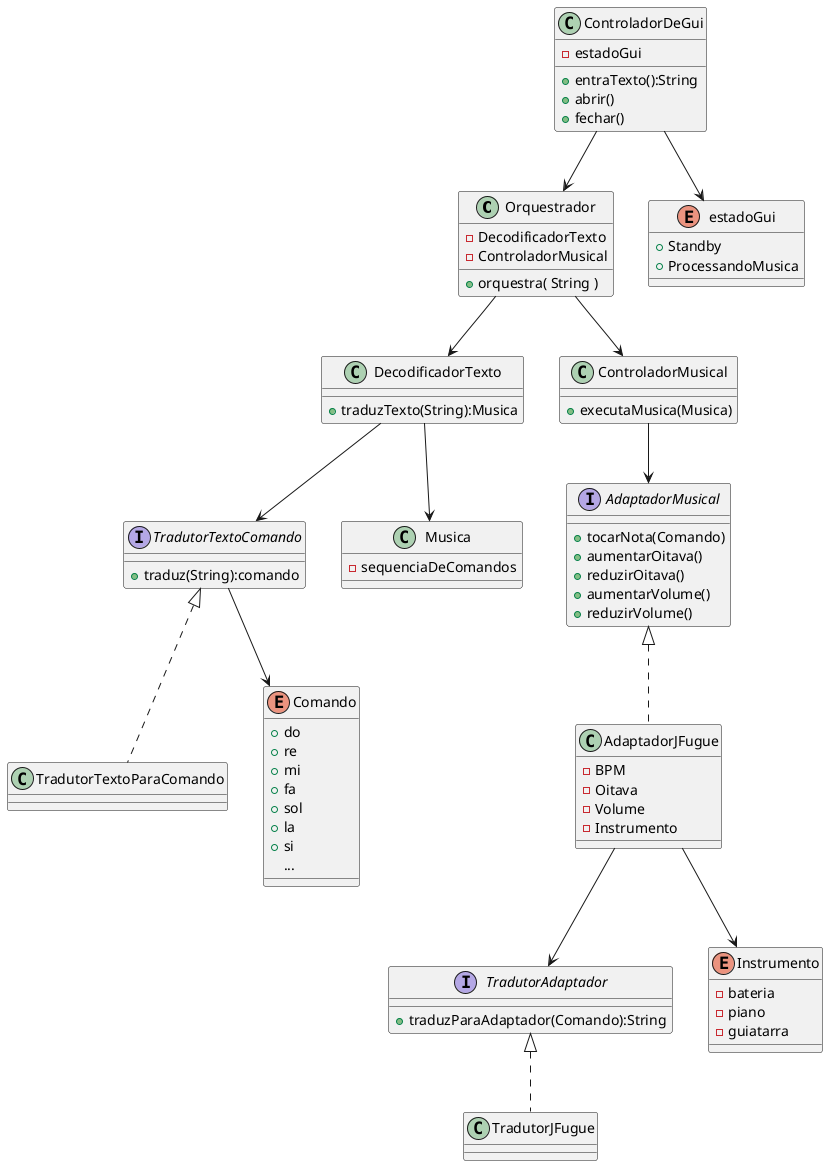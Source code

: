 @startuml classes

class Orquestrador{
    - DecodificadorTexto
    - ControladorMusical
    + orquestra( String )
}

class ControladorDeGui{
    - estadoGui
    + entraTexto():String
    + abrir()
    + fechar()
}

enum estadoGui{
    + Standby
    + ProcessandoMusica
}

class DecodificadorTexto{
    + traduzTexto(String):Musica
}

interface TradutorTextoComando{
    + traduz(String):comando
}

class TradutorTextoParaComando implements TradutorTextoComando{}

class ControladorMusical{
    + executaMusica(Musica)
}

interface AdaptadorMusical{
    + tocarNota(Comando)
    + aumentarOitava()
    + reduzirOitava()
    + aumentarVolume()
    + reduzirVolume()
}

class AdaptadorJFugue implements AdaptadorMusical{
    - BPM
    - Oitava
    - Volume
    - Instrumento
}

interface TradutorAdaptador{
    + traduzParaAdaptador(Comando):String
}

class TradutorJFugue implements TradutorAdaptador{

}

enum Instrumento{
    - bateria
    - piano
    - guiatarra
}

enum Comando{
    + do
    + re
    + mi
    + fa
    + sol
    + la
    + si
    ...
}

class Musica{
    - sequenciaDeComandos
}


ControladorDeGui --> Orquestrador
Orquestrador --> ControladorMusical
Orquestrador --> DecodificadorTexto
DecodificadorTexto --> TradutorTextoComando
DecodificadorTexto --> Musica
ControladorMusical --> AdaptadorMusical
TradutorTextoComando --> Comando
ControladorDeGui --> estadoGui
AdaptadorJFugue --> Instrumento
AdaptadorJFugue --> TradutorAdaptador


@enduml